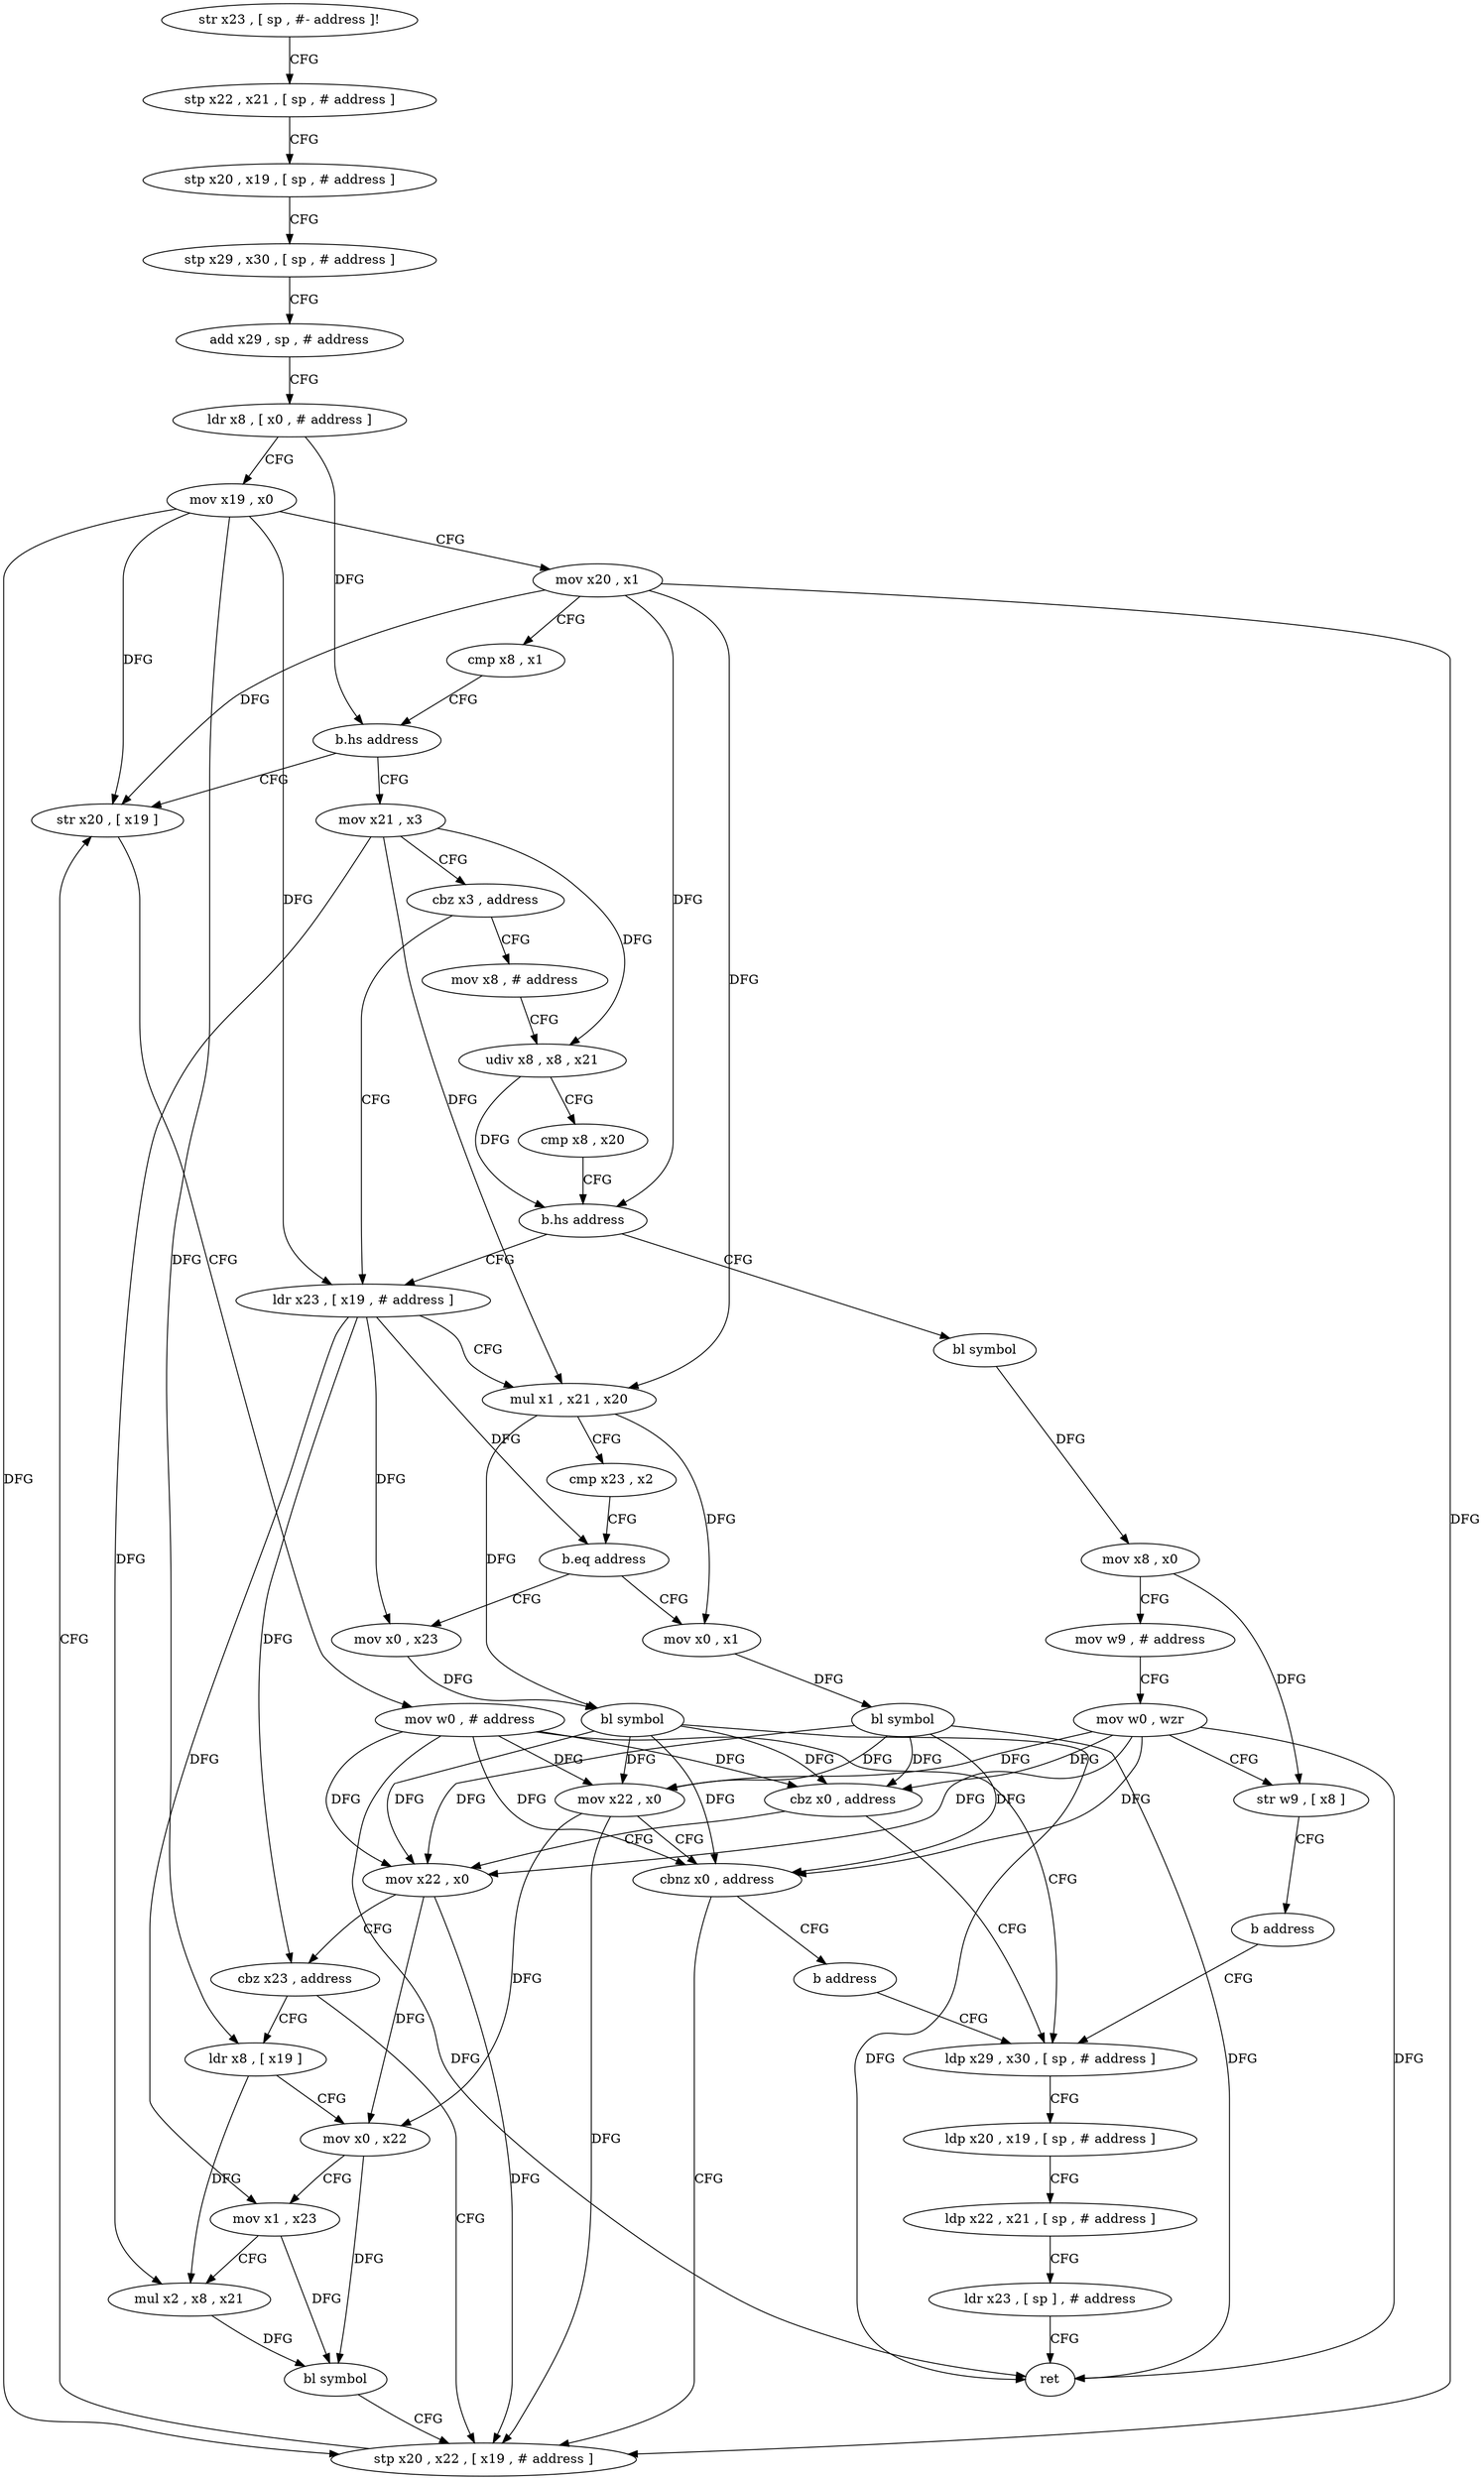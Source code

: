 digraph "func" {
"4268876" [label = "str x23 , [ sp , #- address ]!" ]
"4268880" [label = "stp x22 , x21 , [ sp , # address ]" ]
"4268884" [label = "stp x20 , x19 , [ sp , # address ]" ]
"4268888" [label = "stp x29 , x30 , [ sp , # address ]" ]
"4268892" [label = "add x29 , sp , # address" ]
"4268896" [label = "ldr x8 , [ x0 , # address ]" ]
"4268900" [label = "mov x19 , x0" ]
"4268904" [label = "mov x20 , x1" ]
"4268908" [label = "cmp x8 , x1" ]
"4268912" [label = "b.hs address" ]
"4269044" [label = "str x20 , [ x19 ]" ]
"4268916" [label = "mov x21 , x3" ]
"4269048" [label = "mov w0 , # address" ]
"4269052" [label = "ldp x29 , x30 , [ sp , # address ]" ]
"4268920" [label = "cbz x3 , address" ]
"4268964" [label = "ldr x23 , [ x19 , # address ]" ]
"4268924" [label = "mov x8 , # address" ]
"4268968" [label = "mul x1 , x21 , x20" ]
"4268972" [label = "cmp x23 , x2" ]
"4268976" [label = "b.eq address" ]
"4269000" [label = "mov x0 , x1" ]
"4268980" [label = "mov x0 , x23" ]
"4268928" [label = "udiv x8 , x8 , x21" ]
"4268932" [label = "cmp x8 , x20" ]
"4268936" [label = "b.hs address" ]
"4268940" [label = "bl symbol" ]
"4269004" [label = "bl symbol" ]
"4269008" [label = "cbz x0 , address" ]
"4269012" [label = "mov x22 , x0" ]
"4268984" [label = "bl symbol" ]
"4268988" [label = "mov x22 , x0" ]
"4268992" [label = "cbnz x0 , address" ]
"4269040" [label = "stp x20 , x22 , [ x19 , # address ]" ]
"4268996" [label = "b address" ]
"4268944" [label = "mov x8 , x0" ]
"4268948" [label = "mov w9 , # address" ]
"4268952" [label = "mov w0 , wzr" ]
"4268956" [label = "str w9 , [ x8 ]" ]
"4268960" [label = "b address" ]
"4269056" [label = "ldp x20 , x19 , [ sp , # address ]" ]
"4269060" [label = "ldp x22 , x21 , [ sp , # address ]" ]
"4269064" [label = "ldr x23 , [ sp ] , # address" ]
"4269068" [label = "ret" ]
"4269016" [label = "cbz x23 , address" ]
"4269020" [label = "ldr x8 , [ x19 ]" ]
"4269024" [label = "mov x0 , x22" ]
"4269028" [label = "mov x1 , x23" ]
"4269032" [label = "mul x2 , x8 , x21" ]
"4269036" [label = "bl symbol" ]
"4268876" -> "4268880" [ label = "CFG" ]
"4268880" -> "4268884" [ label = "CFG" ]
"4268884" -> "4268888" [ label = "CFG" ]
"4268888" -> "4268892" [ label = "CFG" ]
"4268892" -> "4268896" [ label = "CFG" ]
"4268896" -> "4268900" [ label = "CFG" ]
"4268896" -> "4268912" [ label = "DFG" ]
"4268900" -> "4268904" [ label = "CFG" ]
"4268900" -> "4269044" [ label = "DFG" ]
"4268900" -> "4268964" [ label = "DFG" ]
"4268900" -> "4269040" [ label = "DFG" ]
"4268900" -> "4269020" [ label = "DFG" ]
"4268904" -> "4268908" [ label = "CFG" ]
"4268904" -> "4269044" [ label = "DFG" ]
"4268904" -> "4268968" [ label = "DFG" ]
"4268904" -> "4268936" [ label = "DFG" ]
"4268904" -> "4269040" [ label = "DFG" ]
"4268908" -> "4268912" [ label = "CFG" ]
"4268912" -> "4269044" [ label = "CFG" ]
"4268912" -> "4268916" [ label = "CFG" ]
"4269044" -> "4269048" [ label = "CFG" ]
"4268916" -> "4268920" [ label = "CFG" ]
"4268916" -> "4268968" [ label = "DFG" ]
"4268916" -> "4268928" [ label = "DFG" ]
"4268916" -> "4269032" [ label = "DFG" ]
"4269048" -> "4269052" [ label = "CFG" ]
"4269048" -> "4269068" [ label = "DFG" ]
"4269048" -> "4269008" [ label = "DFG" ]
"4269048" -> "4268988" [ label = "DFG" ]
"4269048" -> "4268992" [ label = "DFG" ]
"4269048" -> "4269012" [ label = "DFG" ]
"4269052" -> "4269056" [ label = "CFG" ]
"4268920" -> "4268964" [ label = "CFG" ]
"4268920" -> "4268924" [ label = "CFG" ]
"4268964" -> "4268968" [ label = "CFG" ]
"4268964" -> "4268976" [ label = "DFG" ]
"4268964" -> "4268980" [ label = "DFG" ]
"4268964" -> "4269016" [ label = "DFG" ]
"4268964" -> "4269028" [ label = "DFG" ]
"4268924" -> "4268928" [ label = "CFG" ]
"4268968" -> "4268972" [ label = "CFG" ]
"4268968" -> "4269000" [ label = "DFG" ]
"4268968" -> "4268984" [ label = "DFG" ]
"4268972" -> "4268976" [ label = "CFG" ]
"4268976" -> "4269000" [ label = "CFG" ]
"4268976" -> "4268980" [ label = "CFG" ]
"4269000" -> "4269004" [ label = "DFG" ]
"4268980" -> "4268984" [ label = "DFG" ]
"4268928" -> "4268932" [ label = "CFG" ]
"4268928" -> "4268936" [ label = "DFG" ]
"4268932" -> "4268936" [ label = "CFG" ]
"4268936" -> "4268964" [ label = "CFG" ]
"4268936" -> "4268940" [ label = "CFG" ]
"4268940" -> "4268944" [ label = "DFG" ]
"4269004" -> "4269008" [ label = "DFG" ]
"4269004" -> "4269068" [ label = "DFG" ]
"4269004" -> "4268988" [ label = "DFG" ]
"4269004" -> "4268992" [ label = "DFG" ]
"4269004" -> "4269012" [ label = "DFG" ]
"4269008" -> "4269052" [ label = "CFG" ]
"4269008" -> "4269012" [ label = "CFG" ]
"4269012" -> "4269016" [ label = "CFG" ]
"4269012" -> "4269040" [ label = "DFG" ]
"4269012" -> "4269024" [ label = "DFG" ]
"4268984" -> "4268988" [ label = "DFG" ]
"4268984" -> "4269008" [ label = "DFG" ]
"4268984" -> "4269068" [ label = "DFG" ]
"4268984" -> "4268992" [ label = "DFG" ]
"4268984" -> "4269012" [ label = "DFG" ]
"4268988" -> "4268992" [ label = "CFG" ]
"4268988" -> "4269040" [ label = "DFG" ]
"4268988" -> "4269024" [ label = "DFG" ]
"4268992" -> "4269040" [ label = "CFG" ]
"4268992" -> "4268996" [ label = "CFG" ]
"4269040" -> "4269044" [ label = "CFG" ]
"4268996" -> "4269052" [ label = "CFG" ]
"4268944" -> "4268948" [ label = "CFG" ]
"4268944" -> "4268956" [ label = "DFG" ]
"4268948" -> "4268952" [ label = "CFG" ]
"4268952" -> "4268956" [ label = "CFG" ]
"4268952" -> "4269008" [ label = "DFG" ]
"4268952" -> "4268988" [ label = "DFG" ]
"4268952" -> "4268992" [ label = "DFG" ]
"4268952" -> "4269068" [ label = "DFG" ]
"4268952" -> "4269012" [ label = "DFG" ]
"4268956" -> "4268960" [ label = "CFG" ]
"4268960" -> "4269052" [ label = "CFG" ]
"4269056" -> "4269060" [ label = "CFG" ]
"4269060" -> "4269064" [ label = "CFG" ]
"4269064" -> "4269068" [ label = "CFG" ]
"4269016" -> "4269040" [ label = "CFG" ]
"4269016" -> "4269020" [ label = "CFG" ]
"4269020" -> "4269024" [ label = "CFG" ]
"4269020" -> "4269032" [ label = "DFG" ]
"4269024" -> "4269028" [ label = "CFG" ]
"4269024" -> "4269036" [ label = "DFG" ]
"4269028" -> "4269032" [ label = "CFG" ]
"4269028" -> "4269036" [ label = "DFG" ]
"4269032" -> "4269036" [ label = "DFG" ]
"4269036" -> "4269040" [ label = "CFG" ]
}
